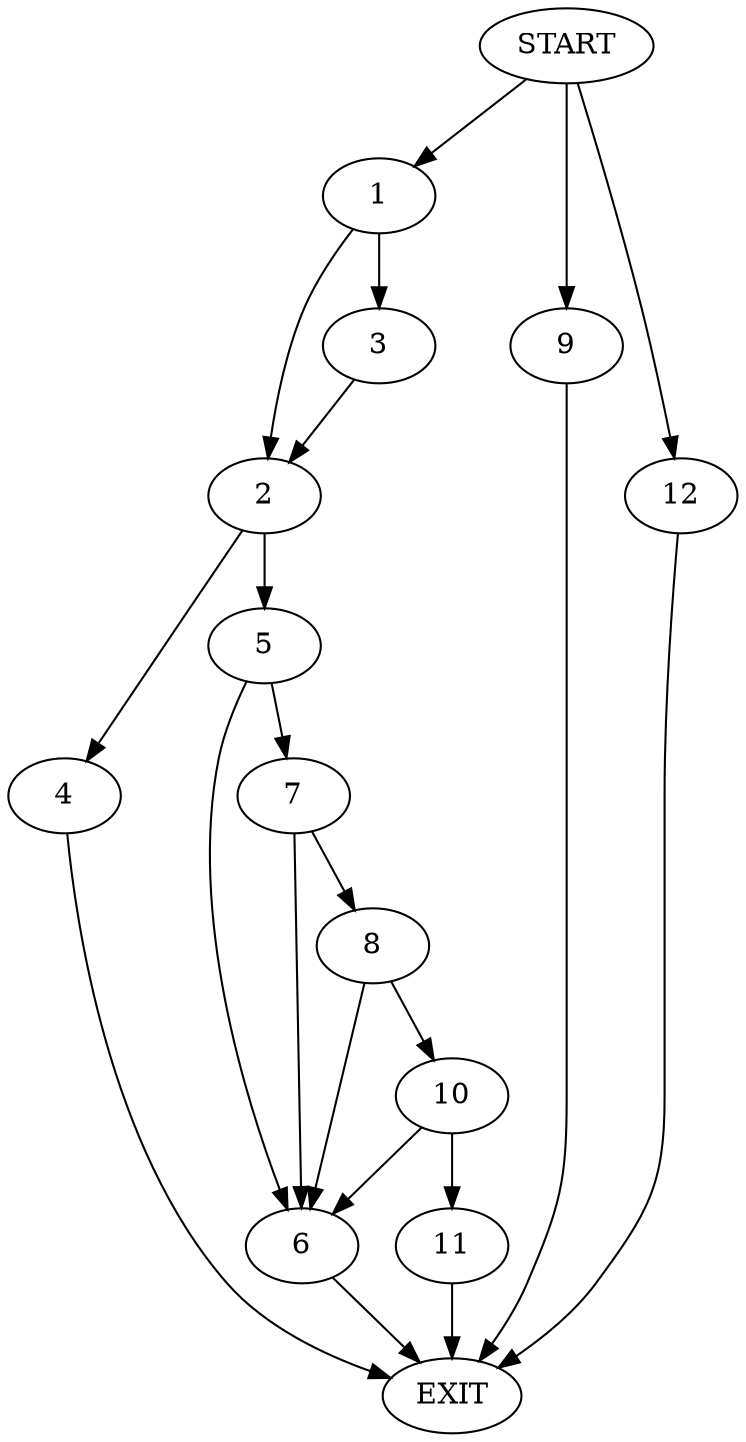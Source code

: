 digraph {
0 [label="START"]
13 [label="EXIT"]
0 -> 1
1 -> 2
1 -> 3
3 -> 2
2 -> 4
2 -> 5
4 -> 13
5 -> 6
5 -> 7
6 -> 13
7 -> 8
7 -> 6
0 -> 9
9 -> 13
8 -> 10
8 -> 6
10 -> 11
10 -> 6
11 -> 13
0 -> 12
12 -> 13
}
